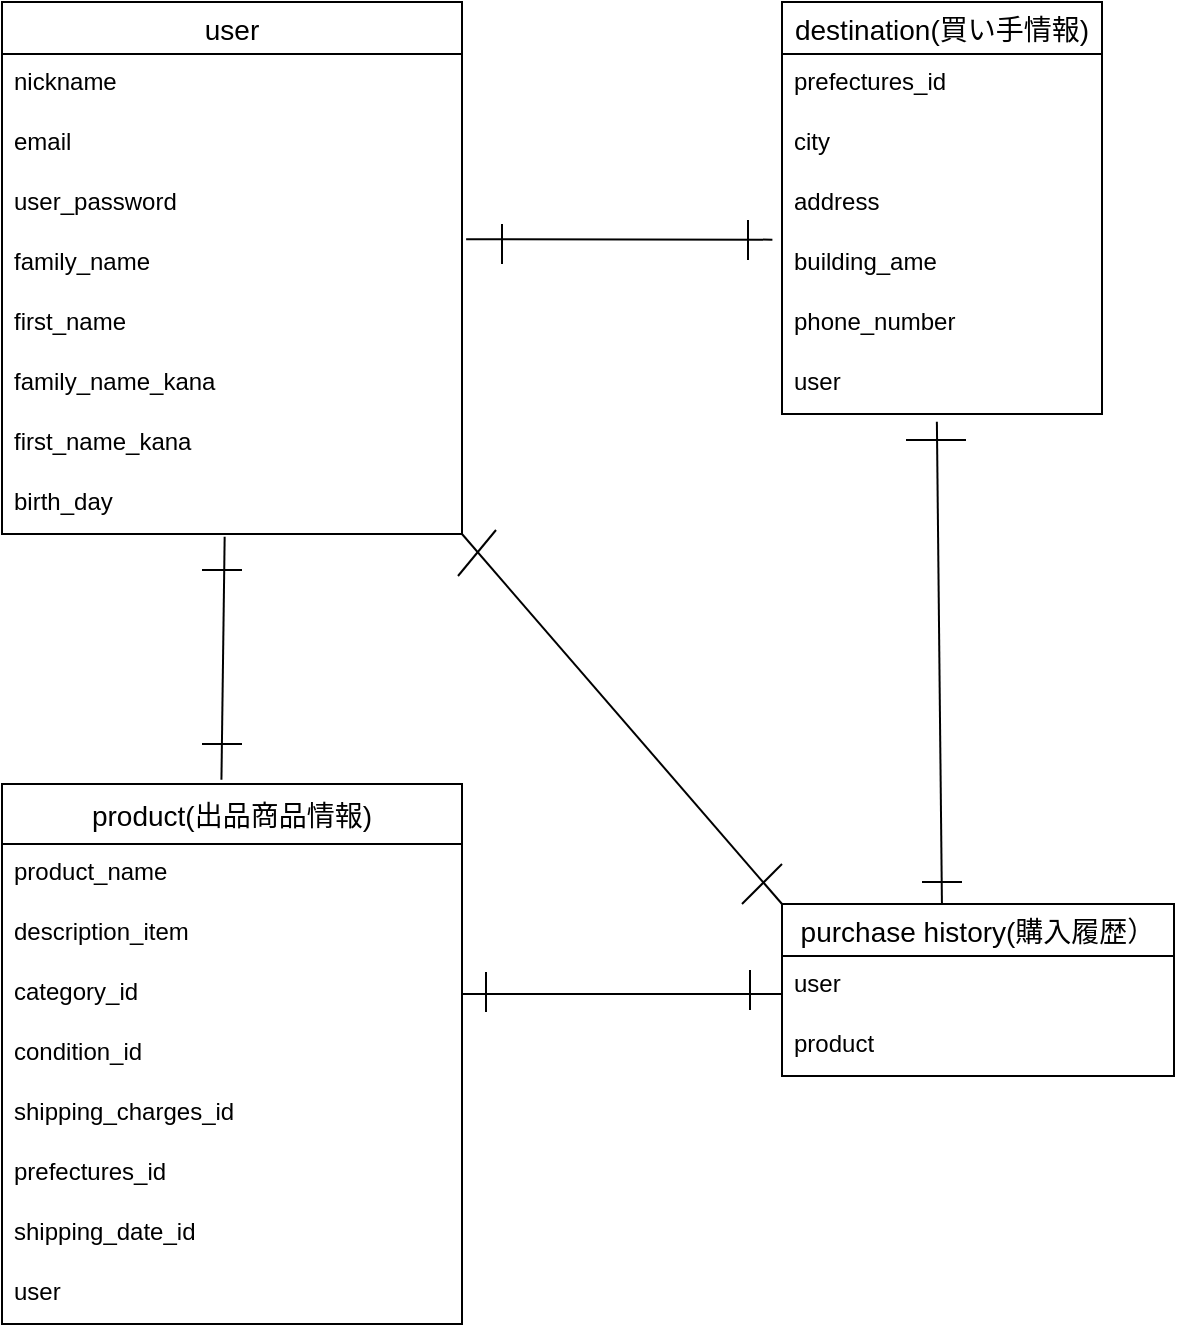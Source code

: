 <mxfile>
    <diagram id="YaMoPj0hsCsqMJkW24tm" name="ページ1">
        <mxGraphModel dx="237" dy="573" grid="1" gridSize="10" guides="1" tooltips="1" connect="1" arrows="1" fold="1" page="1" pageScale="1" pageWidth="827" pageHeight="1169" math="0" shadow="0">
            <root>
                <mxCell id="0"/>
                <mxCell id="1" parent="0"/>
                <mxCell id="CQtw2cTZsdYRuZTjnv4h-1" value="user" style="swimlane;fontStyle=0;childLayout=stackLayout;horizontal=1;startSize=26;horizontalStack=0;resizeParent=1;resizeParentMax=0;resizeLast=0;collapsible=1;marginBottom=0;align=center;fontSize=14;" vertex="1" parent="1">
                    <mxGeometry x="10" y="9" width="230" height="266" as="geometry"/>
                </mxCell>
                <mxCell id="CQtw2cTZsdYRuZTjnv4h-2" value="nickname" style="text;strokeColor=none;fillColor=none;spacingLeft=4;spacingRight=4;overflow=hidden;rotatable=0;points=[[0,0.5],[1,0.5]];portConstraint=eastwest;fontSize=12;" vertex="1" parent="CQtw2cTZsdYRuZTjnv4h-1">
                    <mxGeometry y="26" width="230" height="30" as="geometry"/>
                </mxCell>
                <mxCell id="CQtw2cTZsdYRuZTjnv4h-3" value="email" style="text;strokeColor=none;fillColor=none;spacingLeft=4;spacingRight=4;overflow=hidden;rotatable=0;points=[[0,0.5],[1,0.5]];portConstraint=eastwest;fontSize=12;" vertex="1" parent="CQtw2cTZsdYRuZTjnv4h-1">
                    <mxGeometry y="56" width="230" height="30" as="geometry"/>
                </mxCell>
                <mxCell id="CQtw2cTZsdYRuZTjnv4h-4" value="user_password" style="text;strokeColor=none;fillColor=none;spacingLeft=4;spacingRight=4;overflow=hidden;rotatable=0;points=[[0,0.5],[1,0.5]];portConstraint=eastwest;fontSize=12;" vertex="1" parent="CQtw2cTZsdYRuZTjnv4h-1">
                    <mxGeometry y="86" width="230" height="30" as="geometry"/>
                </mxCell>
                <mxCell id="CQtw2cTZsdYRuZTjnv4h-11" value="family_name" style="text;strokeColor=none;fillColor=none;spacingLeft=4;spacingRight=4;overflow=hidden;rotatable=0;points=[[0,0.5],[1,0.5]];portConstraint=eastwest;fontSize=12;" vertex="1" parent="CQtw2cTZsdYRuZTjnv4h-1">
                    <mxGeometry y="116" width="230" height="30" as="geometry"/>
                </mxCell>
                <mxCell id="CQtw2cTZsdYRuZTjnv4h-15" value="first_name" style="text;strokeColor=none;fillColor=none;spacingLeft=4;spacingRight=4;overflow=hidden;rotatable=0;points=[[0,0.5],[1,0.5]];portConstraint=eastwest;fontSize=12;" vertex="1" parent="CQtw2cTZsdYRuZTjnv4h-1">
                    <mxGeometry y="146" width="230" height="30" as="geometry"/>
                </mxCell>
                <mxCell id="CQtw2cTZsdYRuZTjnv4h-28" value="family_name_kana" style="text;strokeColor=none;fillColor=none;spacingLeft=4;spacingRight=4;overflow=hidden;rotatable=0;points=[[0,0.5],[1,0.5]];portConstraint=eastwest;fontSize=12;" vertex="1" parent="CQtw2cTZsdYRuZTjnv4h-1">
                    <mxGeometry y="176" width="230" height="30" as="geometry"/>
                </mxCell>
                <mxCell id="CQtw2cTZsdYRuZTjnv4h-27" value="first_name_kana" style="text;strokeColor=none;fillColor=none;spacingLeft=4;spacingRight=4;overflow=hidden;rotatable=0;points=[[0,0.5],[1,0.5]];portConstraint=eastwest;fontSize=12;" vertex="1" parent="CQtw2cTZsdYRuZTjnv4h-1">
                    <mxGeometry y="206" width="230" height="30" as="geometry"/>
                </mxCell>
                <mxCell id="CQtw2cTZsdYRuZTjnv4h-19" value="birth_day" style="text;strokeColor=none;fillColor=none;spacingLeft=4;spacingRight=4;overflow=hidden;rotatable=0;points=[[0,0.5],[1,0.5]];portConstraint=eastwest;fontSize=12;" vertex="1" parent="CQtw2cTZsdYRuZTjnv4h-1">
                    <mxGeometry y="236" width="230" height="30" as="geometry"/>
                </mxCell>
                <mxCell id="CQtw2cTZsdYRuZTjnv4h-20" value="product(出品商品情報)" style="swimlane;fontStyle=0;childLayout=stackLayout;horizontal=1;startSize=30;horizontalStack=0;resizeParent=1;resizeParentMax=0;resizeLast=0;collapsible=1;marginBottom=0;align=center;fontSize=14;" vertex="1" parent="1">
                    <mxGeometry x="10" y="400" width="230" height="270" as="geometry"/>
                </mxCell>
                <mxCell id="CQtw2cTZsdYRuZTjnv4h-92" value="product_name" style="text;strokeColor=none;fillColor=none;spacingLeft=4;spacingRight=4;overflow=hidden;rotatable=0;points=[[0,0.5],[1,0.5]];portConstraint=eastwest;fontSize=12;" vertex="1" parent="CQtw2cTZsdYRuZTjnv4h-20">
                    <mxGeometry y="30" width="230" height="30" as="geometry"/>
                </mxCell>
                <mxCell id="CQtw2cTZsdYRuZTjnv4h-91" value="description_item" style="text;strokeColor=none;fillColor=none;spacingLeft=4;spacingRight=4;overflow=hidden;rotatable=0;points=[[0,0.5],[1,0.5]];portConstraint=eastwest;fontSize=12;" vertex="1" parent="CQtw2cTZsdYRuZTjnv4h-20">
                    <mxGeometry y="60" width="230" height="30" as="geometry"/>
                </mxCell>
                <mxCell id="CQtw2cTZsdYRuZTjnv4h-76" value="category_id" style="text;strokeColor=none;fillColor=none;spacingLeft=4;spacingRight=4;overflow=hidden;rotatable=0;points=[[0,0.5],[1,0.5]];portConstraint=eastwest;fontSize=12;" vertex="1" parent="CQtw2cTZsdYRuZTjnv4h-20">
                    <mxGeometry y="90" width="230" height="30" as="geometry"/>
                </mxCell>
                <mxCell id="CQtw2cTZsdYRuZTjnv4h-34" value="condition_id" style="text;strokeColor=none;fillColor=none;spacingLeft=4;spacingRight=4;overflow=hidden;rotatable=0;points=[[0,0.5],[1,0.5]];portConstraint=eastwest;fontSize=12;" vertex="1" parent="CQtw2cTZsdYRuZTjnv4h-20">
                    <mxGeometry y="120" width="230" height="30" as="geometry"/>
                </mxCell>
                <mxCell id="CQtw2cTZsdYRuZTjnv4h-32" value="shipping_charges_id" style="text;strokeColor=none;fillColor=none;spacingLeft=4;spacingRight=4;overflow=hidden;rotatable=0;points=[[0,0.5],[1,0.5]];portConstraint=eastwest;fontSize=12;" vertex="1" parent="CQtw2cTZsdYRuZTjnv4h-20">
                    <mxGeometry y="150" width="230" height="30" as="geometry"/>
                </mxCell>
                <mxCell id="CQtw2cTZsdYRuZTjnv4h-35" value="prefectures_id" style="text;strokeColor=none;fillColor=none;spacingLeft=4;spacingRight=4;overflow=hidden;rotatable=0;points=[[0,0.5],[1,0.5]];portConstraint=eastwest;fontSize=12;" vertex="1" parent="CQtw2cTZsdYRuZTjnv4h-20">
                    <mxGeometry y="180" width="230" height="30" as="geometry"/>
                </mxCell>
                <mxCell id="CQtw2cTZsdYRuZTjnv4h-37" value="shipping_date_id" style="text;strokeColor=none;fillColor=none;spacingLeft=4;spacingRight=4;overflow=hidden;rotatable=0;points=[[0,0.5],[1,0.5]];portConstraint=eastwest;fontSize=12;" vertex="1" parent="CQtw2cTZsdYRuZTjnv4h-20">
                    <mxGeometry y="210" width="230" height="30" as="geometry"/>
                </mxCell>
                <mxCell id="CQtw2cTZsdYRuZTjnv4h-75" value="user" style="text;strokeColor=none;fillColor=none;spacingLeft=4;spacingRight=4;overflow=hidden;rotatable=0;points=[[0,0.5],[1,0.5]];portConstraint=eastwest;fontSize=12;" vertex="1" parent="CQtw2cTZsdYRuZTjnv4h-20">
                    <mxGeometry y="240" width="230" height="30" as="geometry"/>
                </mxCell>
                <mxCell id="CQtw2cTZsdYRuZTjnv4h-48" value="destination(買い手情報)" style="swimlane;fontStyle=0;childLayout=stackLayout;horizontal=1;startSize=26;horizontalStack=0;resizeParent=1;resizeParentMax=0;resizeLast=0;collapsible=1;marginBottom=0;align=center;fontSize=14;" vertex="1" parent="1">
                    <mxGeometry x="400" y="9" width="160" height="206" as="geometry"/>
                </mxCell>
                <mxCell id="CQtw2cTZsdYRuZTjnv4h-50" value="prefectures_id" style="text;strokeColor=none;fillColor=none;spacingLeft=4;spacingRight=4;overflow=hidden;rotatable=0;points=[[0,0.5],[1,0.5]];portConstraint=eastwest;fontSize=12;" vertex="1" parent="CQtw2cTZsdYRuZTjnv4h-48">
                    <mxGeometry y="26" width="160" height="30" as="geometry"/>
                </mxCell>
                <mxCell id="CQtw2cTZsdYRuZTjnv4h-51" value="city" style="text;strokeColor=none;fillColor=none;spacingLeft=4;spacingRight=4;overflow=hidden;rotatable=0;points=[[0,0.5],[1,0.5]];portConstraint=eastwest;fontSize=12;" vertex="1" parent="CQtw2cTZsdYRuZTjnv4h-48">
                    <mxGeometry y="56" width="160" height="30" as="geometry"/>
                </mxCell>
                <mxCell id="CQtw2cTZsdYRuZTjnv4h-53" value="address" style="text;strokeColor=none;fillColor=none;spacingLeft=4;spacingRight=4;overflow=hidden;rotatable=0;points=[[0,0.5],[1,0.5]];portConstraint=eastwest;fontSize=12;" vertex="1" parent="CQtw2cTZsdYRuZTjnv4h-48">
                    <mxGeometry y="86" width="160" height="30" as="geometry"/>
                </mxCell>
                <mxCell id="CQtw2cTZsdYRuZTjnv4h-54" value="building_ame" style="text;strokeColor=none;fillColor=none;spacingLeft=4;spacingRight=4;overflow=hidden;rotatable=0;points=[[0,0.5],[1,0.5]];portConstraint=eastwest;fontSize=12;" vertex="1" parent="CQtw2cTZsdYRuZTjnv4h-48">
                    <mxGeometry y="116" width="160" height="30" as="geometry"/>
                </mxCell>
                <mxCell id="CQtw2cTZsdYRuZTjnv4h-56" value="phone_number" style="text;strokeColor=none;fillColor=none;spacingLeft=4;spacingRight=4;overflow=hidden;rotatable=0;points=[[0,0.5],[1,0.5]];portConstraint=eastwest;fontSize=12;" vertex="1" parent="CQtw2cTZsdYRuZTjnv4h-48">
                    <mxGeometry y="146" width="160" height="30" as="geometry"/>
                </mxCell>
                <mxCell id="CQtw2cTZsdYRuZTjnv4h-74" value="user" style="text;strokeColor=none;fillColor=none;spacingLeft=4;spacingRight=4;overflow=hidden;rotatable=0;points=[[0,0.5],[1,0.5]];portConstraint=eastwest;fontSize=12;" vertex="1" parent="CQtw2cTZsdYRuZTjnv4h-48">
                    <mxGeometry y="176" width="160" height="30" as="geometry"/>
                </mxCell>
                <mxCell id="CQtw2cTZsdYRuZTjnv4h-57" value="" style="endArrow=none;html=1;rounded=0;exitX=1.009;exitY=0.086;exitDx=0;exitDy=0;entryX=-0.03;entryY=1.094;entryDx=0;entryDy=0;exitPerimeter=0;entryPerimeter=0;" edge="1" parent="1" source="CQtw2cTZsdYRuZTjnv4h-11" target="CQtw2cTZsdYRuZTjnv4h-53">
                    <mxGeometry relative="1" as="geometry">
                        <mxPoint x="230" y="380" as="sourcePoint"/>
                        <mxPoint x="400" y="230" as="targetPoint"/>
                    </mxGeometry>
                </mxCell>
                <mxCell id="CQtw2cTZsdYRuZTjnv4h-68" value="" style="endArrow=none;html=1;rounded=0;exitX=0.464;exitY=-0.007;exitDx=0;exitDy=0;exitPerimeter=0;entryX=0.471;entryY=1.046;entryDx=0;entryDy=0;entryPerimeter=0;" edge="1" parent="1">
                    <mxGeometry relative="1" as="geometry">
                        <mxPoint x="119.72" y="397.9" as="sourcePoint"/>
                        <mxPoint x="121.33" y="276.38" as="targetPoint"/>
                    </mxGeometry>
                </mxCell>
                <mxCell id="CQtw2cTZsdYRuZTjnv4h-69" value="" style="line;strokeWidth=1;rotatable=0;dashed=0;labelPosition=right;align=left;verticalAlign=middle;spacingTop=0;spacingLeft=6;points=[];portConstraint=eastwest;" vertex="1" parent="1">
                    <mxGeometry x="110" y="288" width="20" height="10" as="geometry"/>
                </mxCell>
                <mxCell id="CQtw2cTZsdYRuZTjnv4h-72" value="" style="endArrow=none;html=1;rounded=0;" edge="1" parent="1">
                    <mxGeometry relative="1" as="geometry">
                        <mxPoint x="110" y="380" as="sourcePoint"/>
                        <mxPoint x="130" y="380" as="targetPoint"/>
                    </mxGeometry>
                </mxCell>
                <mxCell id="CQtw2cTZsdYRuZTjnv4h-77" value="purchase history(購入履歴）" style="swimlane;fontStyle=0;childLayout=stackLayout;horizontal=1;startSize=26;horizontalStack=0;resizeParent=1;resizeParentMax=0;resizeLast=0;collapsible=1;marginBottom=0;align=center;fontSize=14;" vertex="1" parent="1">
                    <mxGeometry x="400" y="460" width="196" height="86" as="geometry"/>
                </mxCell>
                <mxCell id="CQtw2cTZsdYRuZTjnv4h-78" value="user" style="text;strokeColor=none;fillColor=none;spacingLeft=4;spacingRight=4;overflow=hidden;rotatable=0;points=[[0,0.5],[1,0.5]];portConstraint=eastwest;fontSize=12;" vertex="1" parent="CQtw2cTZsdYRuZTjnv4h-77">
                    <mxGeometry y="26" width="196" height="30" as="geometry"/>
                </mxCell>
                <mxCell id="CQtw2cTZsdYRuZTjnv4h-79" value="product" style="text;strokeColor=none;fillColor=none;spacingLeft=4;spacingRight=4;overflow=hidden;rotatable=0;points=[[0,0.5],[1,0.5]];portConstraint=eastwest;fontSize=12;" vertex="1" parent="CQtw2cTZsdYRuZTjnv4h-77">
                    <mxGeometry y="56" width="196" height="30" as="geometry"/>
                </mxCell>
                <mxCell id="CQtw2cTZsdYRuZTjnv4h-81" value="" style="line;strokeWidth=1;rotatable=0;dashed=0;labelPosition=right;align=left;verticalAlign=middle;spacingTop=0;spacingLeft=6;points=[];portConstraint=eastwest;" vertex="1" parent="1">
                    <mxGeometry x="240" y="500" width="160" height="10" as="geometry"/>
                </mxCell>
                <mxCell id="CQtw2cTZsdYRuZTjnv4h-83" value="" style="endArrow=none;html=1;rounded=0;" edge="1" parent="1">
                    <mxGeometry relative="1" as="geometry">
                        <mxPoint x="252" y="514" as="sourcePoint"/>
                        <mxPoint x="252" y="494" as="targetPoint"/>
                    </mxGeometry>
                </mxCell>
                <mxCell id="CQtw2cTZsdYRuZTjnv4h-85" value="" style="endArrow=none;html=1;rounded=0;" edge="1" parent="1">
                    <mxGeometry relative="1" as="geometry">
                        <mxPoint x="384" y="493" as="sourcePoint"/>
                        <mxPoint x="384" y="513" as="targetPoint"/>
                    </mxGeometry>
                </mxCell>
                <mxCell id="CQtw2cTZsdYRuZTjnv4h-86" value="" style="endArrow=none;html=1;rounded=0;" edge="1" parent="1">
                    <mxGeometry relative="1" as="geometry">
                        <mxPoint x="260" y="120" as="sourcePoint"/>
                        <mxPoint x="260" y="140" as="targetPoint"/>
                    </mxGeometry>
                </mxCell>
                <mxCell id="CQtw2cTZsdYRuZTjnv4h-87" value="" style="endArrow=none;html=1;rounded=0;" edge="1" parent="1">
                    <mxGeometry relative="1" as="geometry">
                        <mxPoint x="383" y="138" as="sourcePoint"/>
                        <mxPoint x="383" y="118" as="targetPoint"/>
                    </mxGeometry>
                </mxCell>
                <mxCell id="CQtw2cTZsdYRuZTjnv4h-88" value="" style="endArrow=none;html=1;rounded=0;exitX=1;exitY=1;exitDx=0;exitDy=0;entryX=0;entryY=0;entryDx=0;entryDy=0;" edge="1" parent="1" source="CQtw2cTZsdYRuZTjnv4h-1" target="CQtw2cTZsdYRuZTjnv4h-77">
                    <mxGeometry relative="1" as="geometry">
                        <mxPoint x="260" y="410" as="sourcePoint"/>
                        <mxPoint x="420" y="410" as="targetPoint"/>
                    </mxGeometry>
                </mxCell>
                <mxCell id="CQtw2cTZsdYRuZTjnv4h-89" value="" style="endArrow=none;html=1;rounded=0;" edge="1" parent="1">
                    <mxGeometry relative="1" as="geometry">
                        <mxPoint x="238" y="296" as="sourcePoint"/>
                        <mxPoint x="257" y="273" as="targetPoint"/>
                    </mxGeometry>
                </mxCell>
                <mxCell id="CQtw2cTZsdYRuZTjnv4h-90" value="" style="endArrow=none;html=1;rounded=0;" edge="1" parent="1">
                    <mxGeometry relative="1" as="geometry">
                        <mxPoint x="380" y="460" as="sourcePoint"/>
                        <mxPoint x="400" y="440" as="targetPoint"/>
                    </mxGeometry>
                </mxCell>
                <mxCell id="CQtw2cTZsdYRuZTjnv4h-93" value="" style="endArrow=none;html=1;rounded=0;entryX=0.408;entryY=0;entryDx=0;entryDy=0;entryPerimeter=0;exitX=0.484;exitY=1.128;exitDx=0;exitDy=0;exitPerimeter=0;" edge="1" parent="1" source="CQtw2cTZsdYRuZTjnv4h-74" target="CQtw2cTZsdYRuZTjnv4h-77">
                    <mxGeometry relative="1" as="geometry">
                        <mxPoint x="410" y="220" as="sourcePoint"/>
                        <mxPoint x="570" y="220" as="targetPoint"/>
                    </mxGeometry>
                </mxCell>
                <mxCell id="CQtw2cTZsdYRuZTjnv4h-94" value="" style="endArrow=none;html=1;rounded=0;" edge="1" parent="1">
                    <mxGeometry relative="1" as="geometry">
                        <mxPoint x="462" y="228" as="sourcePoint"/>
                        <mxPoint x="492" y="228" as="targetPoint"/>
                    </mxGeometry>
                </mxCell>
                <mxCell id="CQtw2cTZsdYRuZTjnv4h-95" value="" style="endArrow=none;html=1;rounded=0;" edge="1" parent="1">
                    <mxGeometry relative="1" as="geometry">
                        <mxPoint x="470" y="449" as="sourcePoint"/>
                        <mxPoint x="490" y="449" as="targetPoint"/>
                    </mxGeometry>
                </mxCell>
            </root>
        </mxGraphModel>
    </diagram>
</mxfile>